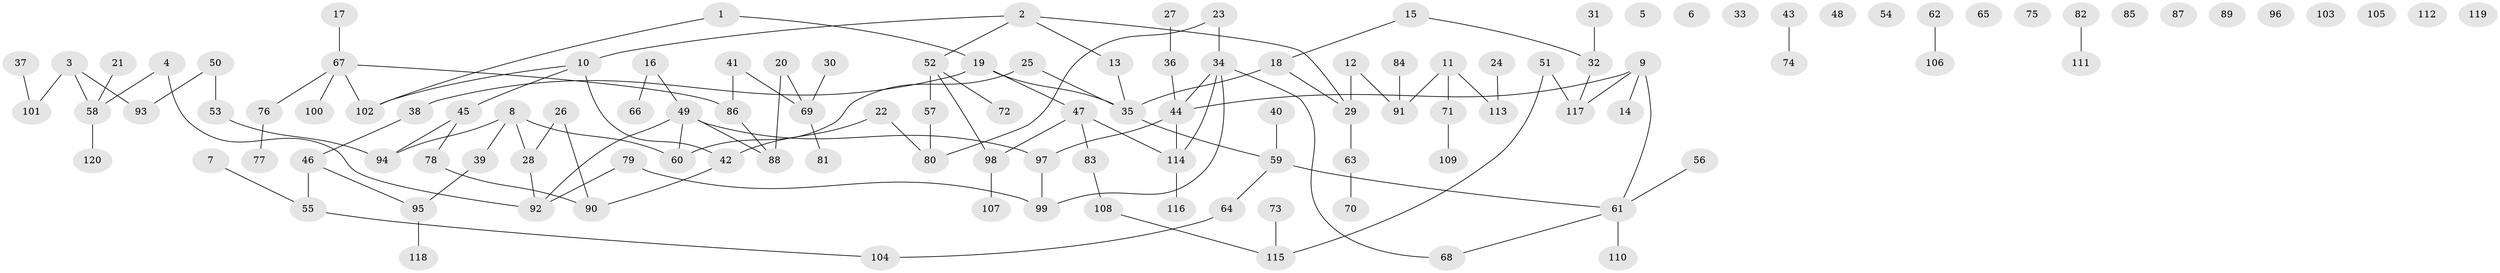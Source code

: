 // Generated by graph-tools (version 1.1) at 2025/33/03/09/25 02:33:44]
// undirected, 120 vertices, 123 edges
graph export_dot {
graph [start="1"]
  node [color=gray90,style=filled];
  1;
  2;
  3;
  4;
  5;
  6;
  7;
  8;
  9;
  10;
  11;
  12;
  13;
  14;
  15;
  16;
  17;
  18;
  19;
  20;
  21;
  22;
  23;
  24;
  25;
  26;
  27;
  28;
  29;
  30;
  31;
  32;
  33;
  34;
  35;
  36;
  37;
  38;
  39;
  40;
  41;
  42;
  43;
  44;
  45;
  46;
  47;
  48;
  49;
  50;
  51;
  52;
  53;
  54;
  55;
  56;
  57;
  58;
  59;
  60;
  61;
  62;
  63;
  64;
  65;
  66;
  67;
  68;
  69;
  70;
  71;
  72;
  73;
  74;
  75;
  76;
  77;
  78;
  79;
  80;
  81;
  82;
  83;
  84;
  85;
  86;
  87;
  88;
  89;
  90;
  91;
  92;
  93;
  94;
  95;
  96;
  97;
  98;
  99;
  100;
  101;
  102;
  103;
  104;
  105;
  106;
  107;
  108;
  109;
  110;
  111;
  112;
  113;
  114;
  115;
  116;
  117;
  118;
  119;
  120;
  1 -- 19;
  1 -- 102;
  2 -- 10;
  2 -- 13;
  2 -- 29;
  2 -- 52;
  3 -- 58;
  3 -- 93;
  3 -- 101;
  4 -- 58;
  4 -- 92;
  7 -- 55;
  8 -- 28;
  8 -- 39;
  8 -- 60;
  8 -- 94;
  9 -- 14;
  9 -- 44;
  9 -- 61;
  9 -- 117;
  10 -- 42;
  10 -- 45;
  10 -- 102;
  11 -- 71;
  11 -- 91;
  11 -- 113;
  12 -- 29;
  12 -- 91;
  13 -- 35;
  15 -- 18;
  15 -- 32;
  16 -- 49;
  16 -- 66;
  17 -- 67;
  18 -- 29;
  18 -- 35;
  19 -- 35;
  19 -- 38;
  19 -- 47;
  20 -- 69;
  20 -- 88;
  21 -- 58;
  22 -- 42;
  22 -- 80;
  23 -- 34;
  23 -- 80;
  24 -- 113;
  25 -- 35;
  25 -- 60;
  26 -- 28;
  26 -- 90;
  27 -- 36;
  28 -- 92;
  29 -- 63;
  30 -- 69;
  31 -- 32;
  32 -- 117;
  34 -- 44;
  34 -- 68;
  34 -- 99;
  34 -- 114;
  35 -- 59;
  36 -- 44;
  37 -- 101;
  38 -- 46;
  39 -- 95;
  40 -- 59;
  41 -- 69;
  41 -- 86;
  42 -- 90;
  43 -- 74;
  44 -- 97;
  44 -- 114;
  45 -- 78;
  45 -- 94;
  46 -- 55;
  46 -- 95;
  47 -- 83;
  47 -- 98;
  47 -- 114;
  49 -- 60;
  49 -- 88;
  49 -- 92;
  49 -- 97;
  50 -- 53;
  50 -- 93;
  51 -- 115;
  51 -- 117;
  52 -- 57;
  52 -- 72;
  52 -- 98;
  53 -- 94;
  55 -- 104;
  56 -- 61;
  57 -- 80;
  58 -- 120;
  59 -- 61;
  59 -- 64;
  61 -- 68;
  61 -- 110;
  62 -- 106;
  63 -- 70;
  64 -- 104;
  67 -- 76;
  67 -- 86;
  67 -- 100;
  67 -- 102;
  69 -- 81;
  71 -- 109;
  73 -- 115;
  76 -- 77;
  78 -- 90;
  79 -- 92;
  79 -- 99;
  82 -- 111;
  83 -- 108;
  84 -- 91;
  86 -- 88;
  95 -- 118;
  97 -- 99;
  98 -- 107;
  108 -- 115;
  114 -- 116;
}
